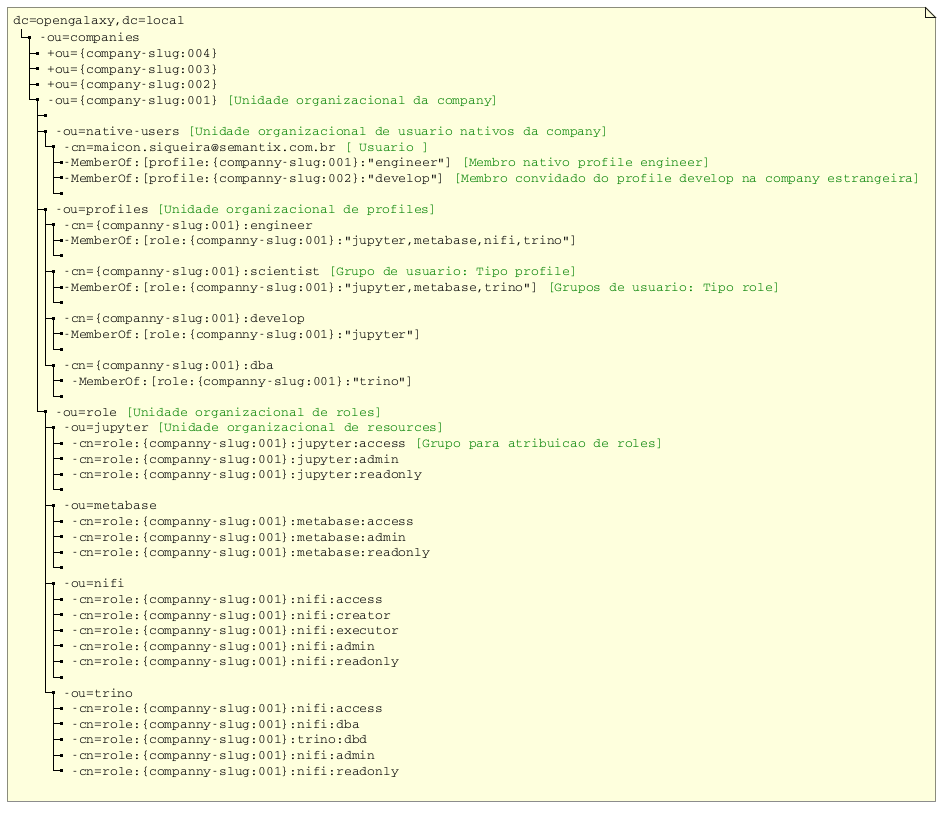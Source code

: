     @startuml
    
    skinparam NoteFontName  Courier
   
    note as N1
      dc=opengalaxy,dc=local                             
      |_ -ou=companies 
        |_ +ou={company-slug:004}                         
        |_ +ou={company-slug:003}                         
        |_ +ou={company-slug:002}                         
        |_ -ou={company-slug:001} <color:green>[Unidade organizacional da company]
          |_                         
          |_ -ou=native-users <color:green>[Unidade organizacional de usuario nativos da company] 
            |_ -cn=maicon.siqueira@semantix.com.br <color:green>[ Usuario ]
              |_-MemberOf:[profile:{companny-slug:001}:"engineer"] <color:green>[Membro nativo profile engineer]
              |_-MemberOf:[profile:{companny-slug:002}:"develop"] <color:green>[Membro convidado do profile develop na company estrangeira]
              |_
          |_ -ou=profiles <color:green>[Unidade organizacional de profiles]
            |_ -cn={companny-slug:001}:engineer
              |_-MemberOf:[role:{companny-slug:001}:"jupyter,metabase,nifi,trino"]
              |_
            |_ -cn={companny-slug:001}:scientist <color:green>[Grupo de usuario: Tipo profile]
              |_-MemberOf:[role:{companny-slug:001}:"jupyter,metabase,trino"] <color:green>[Grupos de usuario: Tipo role]
              |_
            |_ -cn={companny-slug:001}:develop
              |_-MemberOf:[role:{companny-slug:001}:"jupyter"]
              |_
            |_ -cn={companny-slug:001}:dba
              |_ -MemberOf:[role:{companny-slug:001}:"trino"]
              |_
          |_ -ou=role <color:green>[Unidade organizacional de roles]
            |_ -ou=jupyter <color:green>[Unidade organizacional de resources]
              |_ -cn=role:{companny-slug:001}:jupyter:access <color:green>[Grupo para atribuicao de roles]
              |_ -cn=role:{companny-slug:001}:jupyter:admin
              |_ -cn=role:{companny-slug:001}:jupyter:readonly
              |_
            |_ -ou=metabase
              |_ -cn=role:{companny-slug:001}:metabase:access
              |_ -cn=role:{companny-slug:001}:metabase:admin
              |_ -cn=role:{companny-slug:001}:metabase:readonly
              |_
            |_ -ou=nifi 
              |_ -cn=role:{companny-slug:001}:nifi:access
              |_ -cn=role:{companny-slug:001}:nifi:creator
              |_ -cn=role:{companny-slug:001}:nifi:executor
              |_ -cn=role:{companny-slug:001}:nifi:admin
              |_ -cn=role:{companny-slug:001}:nifi:readonly
              |_
            |_ -ou=trino
              |_ -cn=role:{companny-slug:001}:nifi:access
              |_ -cn=role:{companny-slug:001}:nifi:dba
              |_ -cn=role:{companny-slug:001}:trino:dbd
              |_ -cn=role:{companny-slug:001}:nifi:admin
              |_ -cn=role:{companny-slug:001}:nifi:readonly

    end note
    @enduml

    